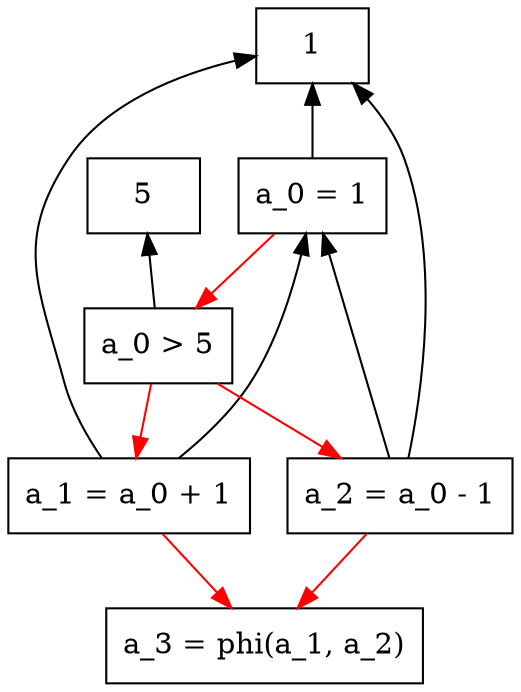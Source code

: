digraph abc{
	node [shape=box]
	edge [dir=back]

	a_0 [label="a_0 = 1"]
	a_1 [label="a_1 = a_0 + 1"]
	a_2 [label="a_2 = a_0 - 1"]
	cond [label="a_0 > 5"]
	merge [label="a_3 = phi(a_1, a_2)"]

	1->a_0

	1->a_1
	a_0->a_1

	1->a_2
	a_0->a_2

	5->cond
	a_0->cond [color=red, dir=double]

	cond->a_1 [color=red, dir=front]
	cond->a_2 [color=red, dir=front]

	a_1->merge [color=red, dir=front]
	a_2->merge [color=red, dir=front]
}
